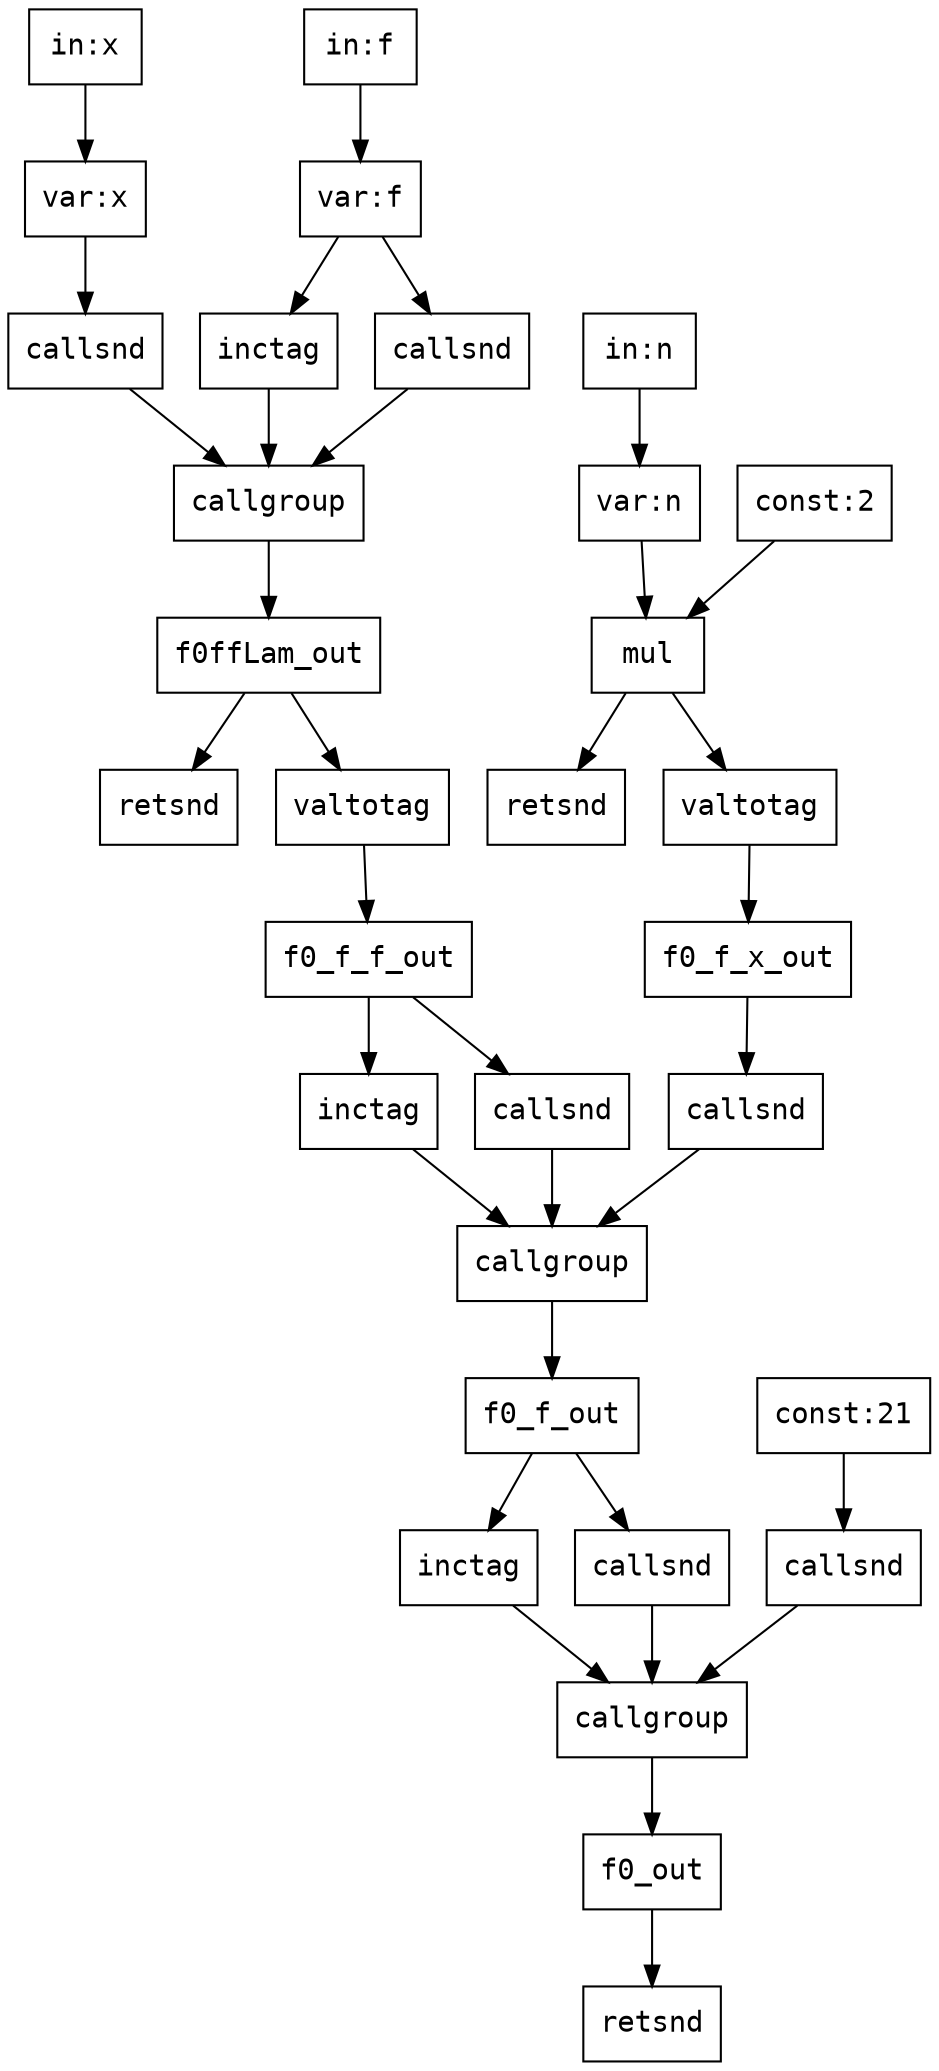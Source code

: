 digraph Dataflow {
  node [shape=record,fontname="Courier"];
  "f0ffLam_in_x" [label="in:x"];
  "f0ffLam_in_f" [label="in:f"];
  "f0ffLam_f_out" [label="var:f"];
  "f0ffLam_in_f" -> "f0ffLam_f_out";
  "f0ffLam_x_out" [label="var:x"];
  "f0ffLam_in_x" -> "f0ffLam_x_out";
  "f0ffLam_inctag" [label="inctag"];
  "f0ffLam_f_out" -> "f0ffLam_inctag";
  "f0ffLam_cg" [label="callgroup"];
  "f0ffLam_inctag" -> "f0ffLam_cg";
  "f0ffLam_cg_snd_fun" [label="callsnd"];
  "f0ffLam_f_out" -> "f0ffLam_cg_snd_fun";
  "f0ffLam_cg_snd_fun" -> "f0ffLam_cg";
  "f0ffLam_cg_snd_arg" [label="callsnd"];
  "f0ffLam_x_out" -> "f0ffLam_cg_snd_arg";
  "f0ffLam_cg_snd_arg" -> "f0ffLam_cg";
  "f0ffLam_cg" -> "f0ffLam_out";
  "f0ffLam_retsnd" [label="retsnd"];
  "f0ffLam_out" -> "f0ffLam_retsnd";
  "f0_f_f" [label="valtotag"];
  "f0ffLam_out" -> "f0_f_f";
  "f0_f_f" -> "f0_f_f_out";
  "f0fxLam_in_n" [label="in:n"];
  "f0fxLam_l_out" [label="var:n"];
  "f0fxLam_in_n" -> "f0fxLam_l_out";
  "f0fxLam_r_out" [label="const:2"];
  "f0fxLam_out" [label="mul"];
  "f0fxLam_l_out" -> "f0fxLam_out";
  "f0fxLam_r_out" -> "f0fxLam_out";
  "f0fxLam_retsnd" [label="retsnd"];
  "f0fxLam_out" -> "f0fxLam_retsnd";
  "f0_f_x" [label="valtotag"];
  "f0fxLam_out" -> "f0_f_x";
  "f0_f_x" -> "f0_f_x_out";
  "f0_f_inctag" [label="inctag"];
  "f0_f_f_out" -> "f0_f_inctag";
  "f0_f_cg" [label="callgroup"];
  "f0_f_inctag" -> "f0_f_cg";
  "f0_f_cg_snd_fun" [label="callsnd"];
  "f0_f_f_out" -> "f0_f_cg_snd_fun";
  "f0_f_cg_snd_fun" -> "f0_f_cg";
  "f0_f_cg_snd_arg" [label="callsnd"];
  "f0_f_x_out" -> "f0_f_cg_snd_arg";
  "f0_f_cg_snd_arg" -> "f0_f_cg";
  "f0_f_cg" -> "f0_f_out";
  "f0_x_out" [label="const:21"];
  "f0_inctag" [label="inctag"];
  "f0_f_out" -> "f0_inctag";
  "f0_cg" [label="callgroup"];
  "f0_inctag" -> "f0_cg";
  "f0_cg_snd_fun" [label="callsnd"];
  "f0_f_out" -> "f0_cg_snd_fun";
  "f0_cg_snd_fun" -> "f0_cg";
  "f0_cg_snd_arg" [label="callsnd"];
  "f0_x_out" -> "f0_cg_snd_arg";
  "f0_cg_snd_arg" -> "f0_cg";
  "f0_cg" -> "f0_out";
  "f0_retsnd" [label="retsnd"];
  "f0_out" -> "f0_retsnd";
}
